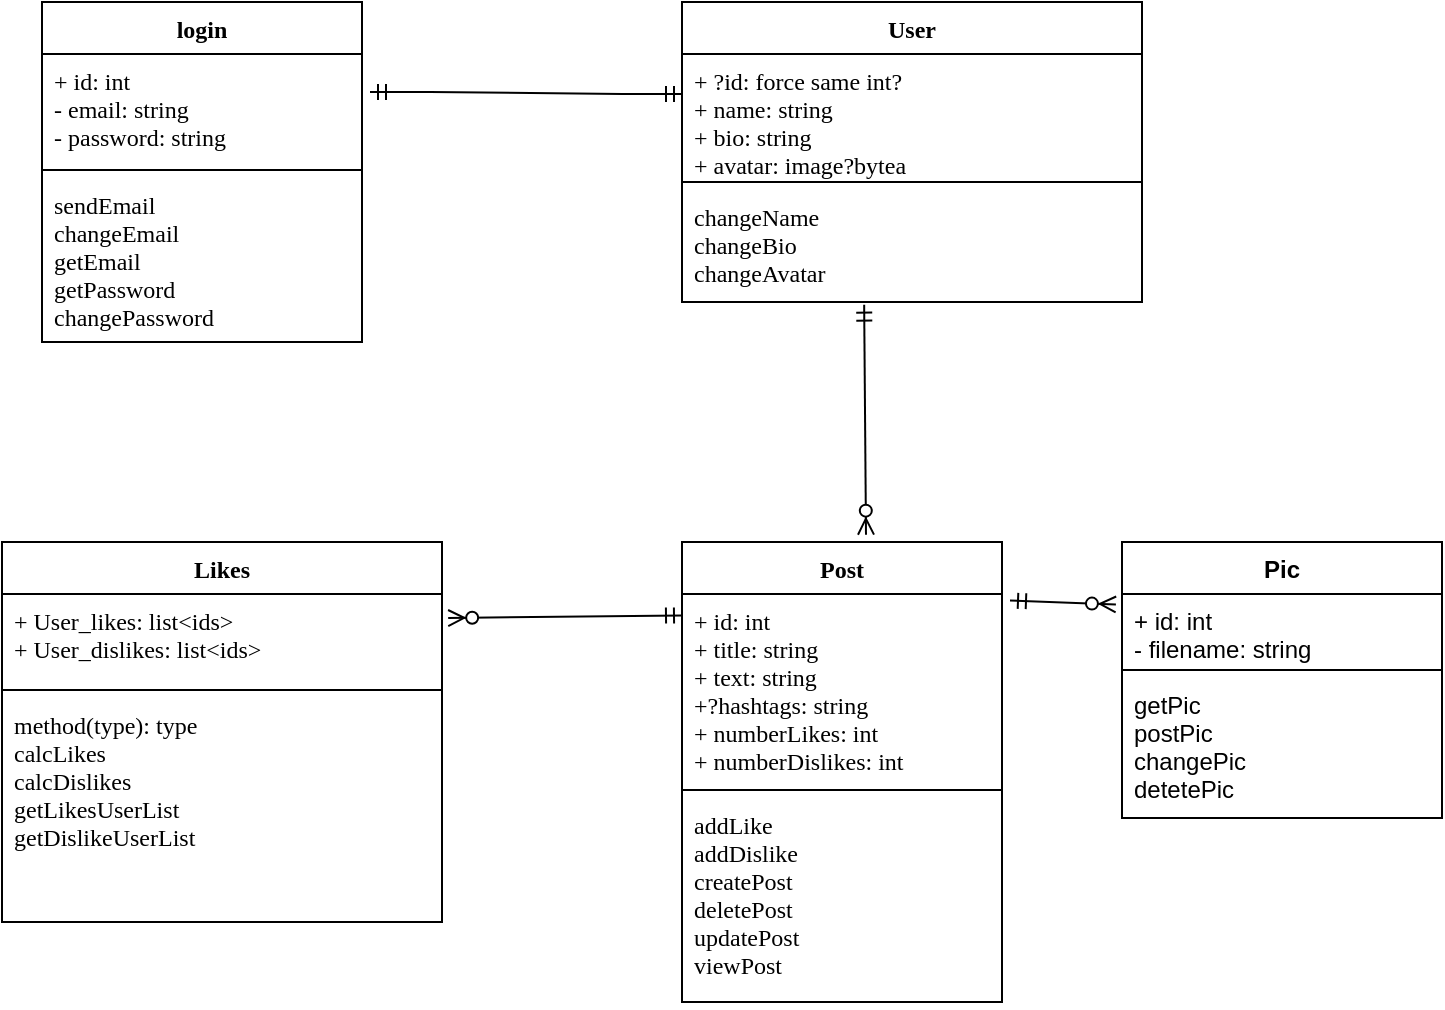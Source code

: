 <mxfile version="20.2.3" type="device"><diagram id="-N2lVIJgOPr81SQoKjbY" name="Сторінка-1"><mxGraphModel dx="1102" dy="865" grid="1" gridSize="10" guides="1" tooltips="1" connect="1" arrows="1" fold="1" page="1" pageScale="1" pageWidth="827" pageHeight="1169" math="0" shadow="0"><root><mxCell id="0"/><mxCell id="1" parent="0"/><mxCell id="yDxIKc8dE7wWZqBsDW1r-1" value="User" style="swimlane;fontStyle=1;align=center;verticalAlign=top;childLayout=stackLayout;horizontal=1;startSize=26;horizontalStack=0;resizeParent=1;resizeParentMax=0;resizeLast=0;collapsible=1;marginBottom=0;fontFamily=Lucida Console;" parent="1" vertex="1"><mxGeometry x="420" y="120" width="230" height="150" as="geometry"/></mxCell><mxCell id="yDxIKc8dE7wWZqBsDW1r-2" value="+ ?id: force same int?&#10;+ name: string&#10;+ bio: string&#10;+ avatar: image?bytea " style="text;strokeColor=none;fillColor=none;align=left;verticalAlign=top;spacingLeft=4;spacingRight=4;overflow=hidden;rotatable=0;points=[[0,0.5],[1,0.5]];portConstraint=eastwest;fontFamily=Lucida Console;" parent="yDxIKc8dE7wWZqBsDW1r-1" vertex="1"><mxGeometry y="26" width="230" height="60" as="geometry"/></mxCell><mxCell id="yDxIKc8dE7wWZqBsDW1r-3" value="" style="line;strokeWidth=1;fillColor=none;align=left;verticalAlign=middle;spacingTop=-1;spacingLeft=3;spacingRight=3;rotatable=0;labelPosition=right;points=[];portConstraint=eastwest;fontFamily=Lucida Console;" parent="yDxIKc8dE7wWZqBsDW1r-1" vertex="1"><mxGeometry y="86" width="230" height="8" as="geometry"/></mxCell><mxCell id="yDxIKc8dE7wWZqBsDW1r-4" value="changeName&#10;changeBio&#10;changeAvatar" style="text;strokeColor=none;fillColor=none;align=left;verticalAlign=top;spacingLeft=4;spacingRight=4;overflow=hidden;rotatable=0;points=[[0,0.5],[1,0.5]];portConstraint=eastwest;fontFamily=Lucida Console;" parent="yDxIKc8dE7wWZqBsDW1r-1" vertex="1"><mxGeometry y="94" width="230" height="56" as="geometry"/></mxCell><mxCell id="yDxIKc8dE7wWZqBsDW1r-5" value="login" style="swimlane;fontStyle=1;align=center;verticalAlign=top;childLayout=stackLayout;horizontal=1;startSize=26;horizontalStack=0;resizeParent=1;resizeParentMax=0;resizeLast=0;collapsible=1;marginBottom=0;fontFamily=Lucida Console;" parent="1" vertex="1"><mxGeometry x="100" y="120" width="160" height="170" as="geometry"/></mxCell><mxCell id="yDxIKc8dE7wWZqBsDW1r-6" value="+ id: int&#10;- email: string&#10;- password: string" style="text;strokeColor=none;fillColor=none;align=left;verticalAlign=top;spacingLeft=4;spacingRight=4;overflow=hidden;rotatable=0;points=[[0,0.5],[1,0.5]];portConstraint=eastwest;fontFamily=Lucida Console;" parent="yDxIKc8dE7wWZqBsDW1r-5" vertex="1"><mxGeometry y="26" width="160" height="54" as="geometry"/></mxCell><mxCell id="yDxIKc8dE7wWZqBsDW1r-7" value="" style="line;strokeWidth=1;fillColor=none;align=left;verticalAlign=middle;spacingTop=-1;spacingLeft=3;spacingRight=3;rotatable=0;labelPosition=right;points=[];portConstraint=eastwest;fontFamily=Lucida Console;" parent="yDxIKc8dE7wWZqBsDW1r-5" vertex="1"><mxGeometry y="80" width="160" height="8" as="geometry"/></mxCell><mxCell id="yDxIKc8dE7wWZqBsDW1r-8" value="sendEmail&#10;changeEmail&#10;getEmail&#10;getPassword&#10;changePassword" style="text;strokeColor=none;fillColor=none;align=left;verticalAlign=top;spacingLeft=4;spacingRight=4;overflow=hidden;rotatable=0;points=[[0,0.5],[1,0.5]];portConstraint=eastwest;fontFamily=Lucida Console;" parent="yDxIKc8dE7wWZqBsDW1r-5" vertex="1"><mxGeometry y="88" width="160" height="82" as="geometry"/></mxCell><mxCell id="yDxIKc8dE7wWZqBsDW1r-13" value="Post&#10;" style="swimlane;fontStyle=1;align=center;verticalAlign=top;childLayout=stackLayout;horizontal=1;startSize=26;horizontalStack=0;resizeParent=1;resizeParentMax=0;resizeLast=0;collapsible=1;marginBottom=0;fontFamily=Lucida Console;" parent="1" vertex="1"><mxGeometry x="420" y="390" width="160" height="230" as="geometry"/></mxCell><mxCell id="yDxIKc8dE7wWZqBsDW1r-14" value="+ id: int&#10;+ title: string&#10;+ text: string&#10;+?hashtags: string&#10;+ numberLikes: int&#10;+ numberDislikes: int&#10;" style="text;strokeColor=none;fillColor=none;align=left;verticalAlign=top;spacingLeft=4;spacingRight=4;overflow=hidden;rotatable=0;points=[[0,0.5],[1,0.5]];portConstraint=eastwest;fontFamily=Lucida Console;" parent="yDxIKc8dE7wWZqBsDW1r-13" vertex="1"><mxGeometry y="26" width="160" height="94" as="geometry"/></mxCell><mxCell id="yDxIKc8dE7wWZqBsDW1r-15" value="" style="line;strokeWidth=1;fillColor=none;align=left;verticalAlign=middle;spacingTop=-1;spacingLeft=3;spacingRight=3;rotatable=0;labelPosition=right;points=[];portConstraint=eastwest;fontFamily=Lucida Console;" parent="yDxIKc8dE7wWZqBsDW1r-13" vertex="1"><mxGeometry y="120" width="160" height="8" as="geometry"/></mxCell><mxCell id="yDxIKc8dE7wWZqBsDW1r-16" value="addLike&#10;addDislike&#10;createPost&#10;deletePost&#10;updatePost&#10;viewPost" style="text;strokeColor=none;fillColor=none;align=left;verticalAlign=top;spacingLeft=4;spacingRight=4;overflow=hidden;rotatable=0;points=[[0,0.5],[1,0.5]];portConstraint=eastwest;fontFamily=Lucida Console;" parent="yDxIKc8dE7wWZqBsDW1r-13" vertex="1"><mxGeometry y="128" width="160" height="102" as="geometry"/></mxCell><mxCell id="yDxIKc8dE7wWZqBsDW1r-19" value="Likes" style="swimlane;fontStyle=1;align=center;verticalAlign=top;childLayout=stackLayout;horizontal=1;startSize=26;horizontalStack=0;resizeParent=1;resizeParentMax=0;resizeLast=0;collapsible=1;marginBottom=0;fontFamily=Lucida Console;fontSize=12;" parent="1" vertex="1"><mxGeometry x="80" y="390" width="220" height="190" as="geometry"/></mxCell><mxCell id="yDxIKc8dE7wWZqBsDW1r-20" value="+ User_likes: list&lt;ids&gt;&#10;+ User_dislikes: list&lt;ids&gt;" style="text;strokeColor=none;fillColor=none;align=left;verticalAlign=top;spacingLeft=4;spacingRight=4;overflow=hidden;rotatable=0;points=[[0,0.5],[1,0.5]];portConstraint=eastwest;fontFamily=Lucida Console;fontSize=12;" parent="yDxIKc8dE7wWZqBsDW1r-19" vertex="1"><mxGeometry y="26" width="220" height="44" as="geometry"/></mxCell><mxCell id="yDxIKc8dE7wWZqBsDW1r-21" value="" style="line;strokeWidth=1;fillColor=none;align=left;verticalAlign=middle;spacingTop=-1;spacingLeft=3;spacingRight=3;rotatable=0;labelPosition=right;points=[];portConstraint=eastwest;fontFamily=Lucida Console;fontSize=12;" parent="yDxIKc8dE7wWZqBsDW1r-19" vertex="1"><mxGeometry y="70" width="220" height="8" as="geometry"/></mxCell><mxCell id="yDxIKc8dE7wWZqBsDW1r-22" value="method(type): type&#10;calcLikes&#10;calcDislikes&#10;getLikesUserList&#10;getDislikeUserList&#10;&#10;" style="text;strokeColor=none;fillColor=none;align=left;verticalAlign=top;spacingLeft=4;spacingRight=4;overflow=hidden;rotatable=0;points=[[0,0.5],[1,0.5]];portConstraint=eastwest;fontFamily=Lucida Console;fontSize=12;" parent="yDxIKc8dE7wWZqBsDW1r-19" vertex="1"><mxGeometry y="78" width="220" height="112" as="geometry"/></mxCell><mxCell id="QYhB-dyY7tMq6eac9L3p-1" value="Pic&#10;" style="swimlane;fontStyle=1;align=center;verticalAlign=top;childLayout=stackLayout;horizontal=1;startSize=26;horizontalStack=0;resizeParent=1;resizeParentMax=0;resizeLast=0;collapsible=1;marginBottom=0;" parent="1" vertex="1"><mxGeometry x="640" y="390" width="160" height="138" as="geometry"/></mxCell><mxCell id="QYhB-dyY7tMq6eac9L3p-2" value="+ id: int&#10;- filename: string" style="text;strokeColor=none;fillColor=none;align=left;verticalAlign=top;spacingLeft=4;spacingRight=4;overflow=hidden;rotatable=0;points=[[0,0.5],[1,0.5]];portConstraint=eastwest;" parent="QYhB-dyY7tMq6eac9L3p-1" vertex="1"><mxGeometry y="26" width="160" height="34" as="geometry"/></mxCell><mxCell id="QYhB-dyY7tMq6eac9L3p-3" value="" style="line;strokeWidth=1;fillColor=none;align=left;verticalAlign=middle;spacingTop=-1;spacingLeft=3;spacingRight=3;rotatable=0;labelPosition=right;points=[];portConstraint=eastwest;" parent="QYhB-dyY7tMq6eac9L3p-1" vertex="1"><mxGeometry y="60" width="160" height="8" as="geometry"/></mxCell><mxCell id="QYhB-dyY7tMq6eac9L3p-4" value="getPic&#10;postPic&#10;changePic&#10;detetePic" style="text;strokeColor=none;fillColor=none;align=left;verticalAlign=top;spacingLeft=4;spacingRight=4;overflow=hidden;rotatable=0;points=[[0,0.5],[1,0.5]];portConstraint=eastwest;" parent="QYhB-dyY7tMq6eac9L3p-1" vertex="1"><mxGeometry y="68" width="160" height="70" as="geometry"/></mxCell><mxCell id="QYhB-dyY7tMq6eac9L3p-10" value="" style="edgeStyle=entityRelationEdgeStyle;fontSize=12;html=1;endArrow=ERmandOne;startArrow=ERmandOne;rounded=0;entryX=0;entryY=0.333;entryDx=0;entryDy=0;entryPerimeter=0;exitX=1.025;exitY=0.352;exitDx=0;exitDy=0;exitPerimeter=0;" parent="1" source="yDxIKc8dE7wWZqBsDW1r-6" target="yDxIKc8dE7wWZqBsDW1r-2" edge="1"><mxGeometry width="100" height="100" relative="1" as="geometry"><mxPoint x="290" y="370" as="sourcePoint"/><mxPoint x="390" y="270" as="targetPoint"/></mxGeometry></mxCell><mxCell id="QYhB-dyY7tMq6eac9L3p-12" value="" style="fontSize=12;html=1;endArrow=ERzeroToMany;startArrow=ERmandOne;rounded=0;exitX=1.025;exitY=0.035;exitDx=0;exitDy=0;exitPerimeter=0;entryX=-0.019;entryY=0.154;entryDx=0;entryDy=0;entryPerimeter=0;" parent="1" source="yDxIKc8dE7wWZqBsDW1r-14" target="QYhB-dyY7tMq6eac9L3p-2" edge="1"><mxGeometry width="100" height="100" relative="1" as="geometry"><mxPoint x="230" y="370" as="sourcePoint"/><mxPoint x="330" y="270" as="targetPoint"/></mxGeometry></mxCell><mxCell id="QYhB-dyY7tMq6eac9L3p-13" value="" style="fontSize=12;html=1;endArrow=ERzeroToMany;startArrow=ERmandOne;rounded=0;exitX=0;exitY=0.114;exitDx=0;exitDy=0;exitPerimeter=0;entryX=1.014;entryY=0.273;entryDx=0;entryDy=0;entryPerimeter=0;" parent="1" source="yDxIKc8dE7wWZqBsDW1r-14" target="yDxIKc8dE7wWZqBsDW1r-20" edge="1"><mxGeometry width="100" height="100" relative="1" as="geometry"><mxPoint x="170" y="680" as="sourcePoint"/><mxPoint x="270" y="580" as="targetPoint"/></mxGeometry></mxCell><mxCell id="QYhB-dyY7tMq6eac9L3p-14" value="" style="fontSize=12;html=1;endArrow=ERzeroToMany;startArrow=ERmandOne;rounded=0;exitX=0.396;exitY=1.024;exitDx=0;exitDy=0;exitPerimeter=0;entryX=0.575;entryY=-0.016;entryDx=0;entryDy=0;entryPerimeter=0;" parent="1" source="yDxIKc8dE7wWZqBsDW1r-4" target="yDxIKc8dE7wWZqBsDW1r-13" edge="1"><mxGeometry width="100" height="100" relative="1" as="geometry"><mxPoint x="290" y="390" as="sourcePoint"/><mxPoint x="390" y="290" as="targetPoint"/></mxGeometry></mxCell></root></mxGraphModel></diagram></mxfile>
